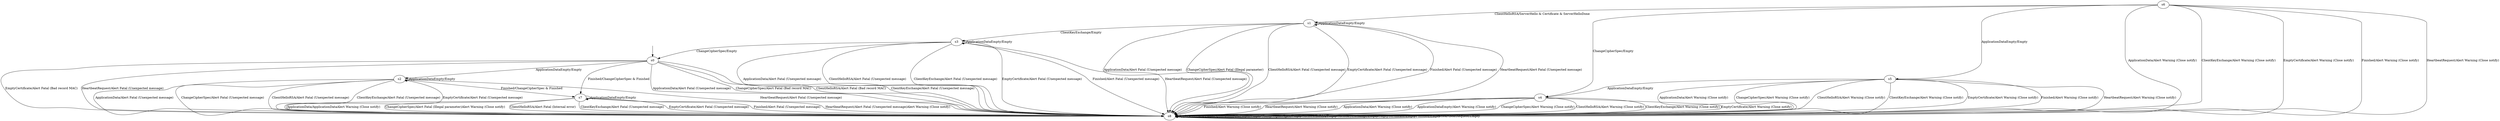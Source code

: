 digraph {
__start0 [label="" shape="none"];
__start0 -> s0;
s6
s0
s1
s2
s3
s4
s5
s7
s8
s6 -> s8 [label="ApplicationData/Alert Warning (Close notify)"]
s6 -> s5 [label="ApplicationDataEmpty/Empty"]
s6 -> s4 [label="ChangeCipherSpec/Empty"]
s6 -> s1 [label="ClientHelloRSA/ServerHello & Certificate & ServerHelloDone"]
s6 -> s8 [label="ClientKeyExchange/Alert Warning (Close notify)"]
s6 -> s8 [label="EmptyCertificate/Alert Warning (Close notify)"]
s6 -> s8 [label="Finished/Alert Warning (Close notify)"]
s6 -> s8 [label="HeartbeatRequest/Alert Warning (Close notify)"]
s0 -> s8 [label="ApplicationData/Alert Fatal (Unexpected message)"]
s0 -> s2 [label="ApplicationDataEmpty/Empty"]
s0 -> s8 [label="ChangeCipherSpec/Alert Fatal (Bad record MAC)"]
s0 -> s8 [label="ClientHelloRSA/Alert Fatal (Bad record MAC)"]
s0 -> s8 [label="ClientKeyExchange/Alert Fatal (Unexpected message)"]
s0 -> s8 [label="EmptyCertificate/Alert Fatal (Bad record MAC)"]
s0 -> s7 [label="Finished/ChangeCipherSpec & Finished"]
s0 -> s8 [label="HeartbeatRequest/Alert Fatal (Unexpected message)"]
s1 -> s8 [label="ApplicationData/Alert Fatal (Unexpected message)"]
s1 -> s1 [label="ApplicationDataEmpty/Empty"]
s1 -> s8 [label="ChangeCipherSpec/Alert Fatal (Illegal parameter)"]
s1 -> s8 [label="ClientHelloRSA/Alert Fatal (Unexpected message)"]
s1 -> s3 [label="ClientKeyExchange/Empty"]
s1 -> s8 [label="EmptyCertificate/Alert Fatal (Unexpected message)"]
s1 -> s8 [label="Finished/Alert Fatal (Unexpected message)"]
s1 -> s8 [label="HeartbeatRequest/Alert Fatal (Unexpected message)"]
s2 -> s8 [label="ApplicationData/Alert Fatal (Unexpected message)"]
s2 -> s2 [label="ApplicationDataEmpty/Empty"]
s2 -> s8 [label="ChangeCipherSpec/Alert Fatal (Unexpected message)"]
s2 -> s8 [label="ClientHelloRSA/Alert Fatal (Unexpected message)"]
s2 -> s8 [label="ClientKeyExchange/Alert Fatal (Unexpected message)"]
s2 -> s8 [label="EmptyCertificate/Alert Fatal (Unexpected message)"]
s2 -> s7 [label="Finished/ChangeCipherSpec & Finished"]
s2 -> s8 [label="HeartbeatRequest/Alert Fatal (Unexpected message)"]
s3 -> s8 [label="ApplicationData/Alert Fatal (Unexpected message)"]
s3 -> s3 [label="ApplicationDataEmpty/Empty"]
s3 -> s0 [label="ChangeCipherSpec/Empty"]
s3 -> s8 [label="ClientHelloRSA/Alert Fatal (Unexpected message)"]
s3 -> s8 [label="ClientKeyExchange/Alert Fatal (Unexpected message)"]
s3 -> s8 [label="EmptyCertificate/Alert Fatal (Unexpected message)"]
s3 -> s8 [label="Finished/Alert Fatal (Unexpected message)"]
s3 -> s8 [label="HeartbeatRequest/Alert Fatal (Unexpected message)"]
s4 -> s8 [label="ApplicationData/Alert Warning (Close notify)"]
s4 -> s8 [label="ApplicationDataEmpty/Alert Warning (Close notify)"]
s4 -> s8 [label="ChangeCipherSpec/Alert Warning (Close notify)"]
s4 -> s8 [label="ClientHelloRSA/Alert Warning (Close notify)"]
s4 -> s8 [label="ClientKeyExchange/Alert Warning (Close notify)"]
s4 -> s8 [label="EmptyCertificate/Alert Warning (Close notify)"]
s4 -> s8 [label="Finished/Alert Warning (Close notify)"]
s4 -> s8 [label="HeartbeatRequest/Alert Warning (Close notify)"]
s5 -> s8 [label="ApplicationData/Alert Warning (Close notify)"]
s5 -> s4 [label="ApplicationDataEmpty/Empty"]
s5 -> s8 [label="ChangeCipherSpec/Alert Warning (Close notify)"]
s5 -> s8 [label="ClientHelloRSA/Alert Warning (Close notify)"]
s5 -> s8 [label="ClientKeyExchange/Alert Warning (Close notify)"]
s5 -> s8 [label="EmptyCertificate/Alert Warning (Close notify)"]
s5 -> s8 [label="Finished/Alert Warning (Close notify)"]
s5 -> s8 [label="HeartbeatRequest/Alert Warning (Close notify)"]
s7 -> s8 [label="ApplicationData/ApplicationDataAlert Warning (Close notify)"]
s7 -> s7 [label="ApplicationDataEmpty/Empty"]
s7 -> s8 [label="ChangeCipherSpec/Alert Fatal (Illegal parameter)Alert Warning (Close notify)"]
s7 -> s8 [label="ClientHelloRSA/Alert Fatal (Internal error)"]
s7 -> s8 [label="ClientKeyExchange/Alert Fatal (Unexpected message)"]
s7 -> s8 [label="EmptyCertificate/Alert Fatal (Unexpected message)"]
s7 -> s8 [label="Finished/Alert Fatal (Unexpected message)"]
s7 -> s8 [label="HeartbeatRequest/Alert Fatal (Unexpected message)Alert Warning (Close notify)"]
s8 -> s8 [label="ApplicationData/Empty"]
s8 -> s8 [label="ApplicationDataEmpty/Empty"]
s8 -> s8 [label="ChangeCipherSpec/Empty"]
s8 -> s8 [label="ClientHelloRSA/Empty"]
s8 -> s8 [label="ClientKeyExchange/Empty"]
s8 -> s8 [label="EmptyCertificate/Empty"]
s8 -> s8 [label="Finished/Empty"]
s8 -> s8 [label="HeartbeatRequest/Empty"]
}
